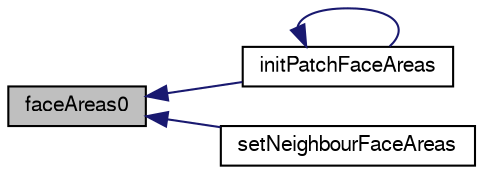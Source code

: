 digraph "faceAreas0"
{
  bgcolor="transparent";
  edge [fontname="FreeSans",fontsize="10",labelfontname="FreeSans",labelfontsize="10"];
  node [fontname="FreeSans",fontsize="10",shape=record];
  rankdir="LR";
  Node1 [label="faceAreas0",height=0.2,width=0.4,color="black", fillcolor="grey75", style="filled" fontcolor="black"];
  Node1 -> Node2 [dir="back",color="midnightblue",fontsize="10",style="solid",fontname="FreeSans"];
  Node2 [label="initPatchFaceAreas",height=0.2,width=0.4,color="black",URL="$a00443.html#aa57676fa04a2dc3f3b97dffe3fa437a8",tooltip="Initialise patch face areas. "];
  Node2 -> Node2 [dir="back",color="midnightblue",fontsize="10",style="solid",fontname="FreeSans"];
  Node1 -> Node3 [dir="back",color="midnightblue",fontsize="10",style="solid",fontname="FreeSans"];
  Node3 [label="setNeighbourFaceAreas",height=0.2,width=0.4,color="black",URL="$a00443.html#a0575f932710bc25e8fd678be627a783d",tooltip="Set neighbour ACMI patch areas. "];
}
